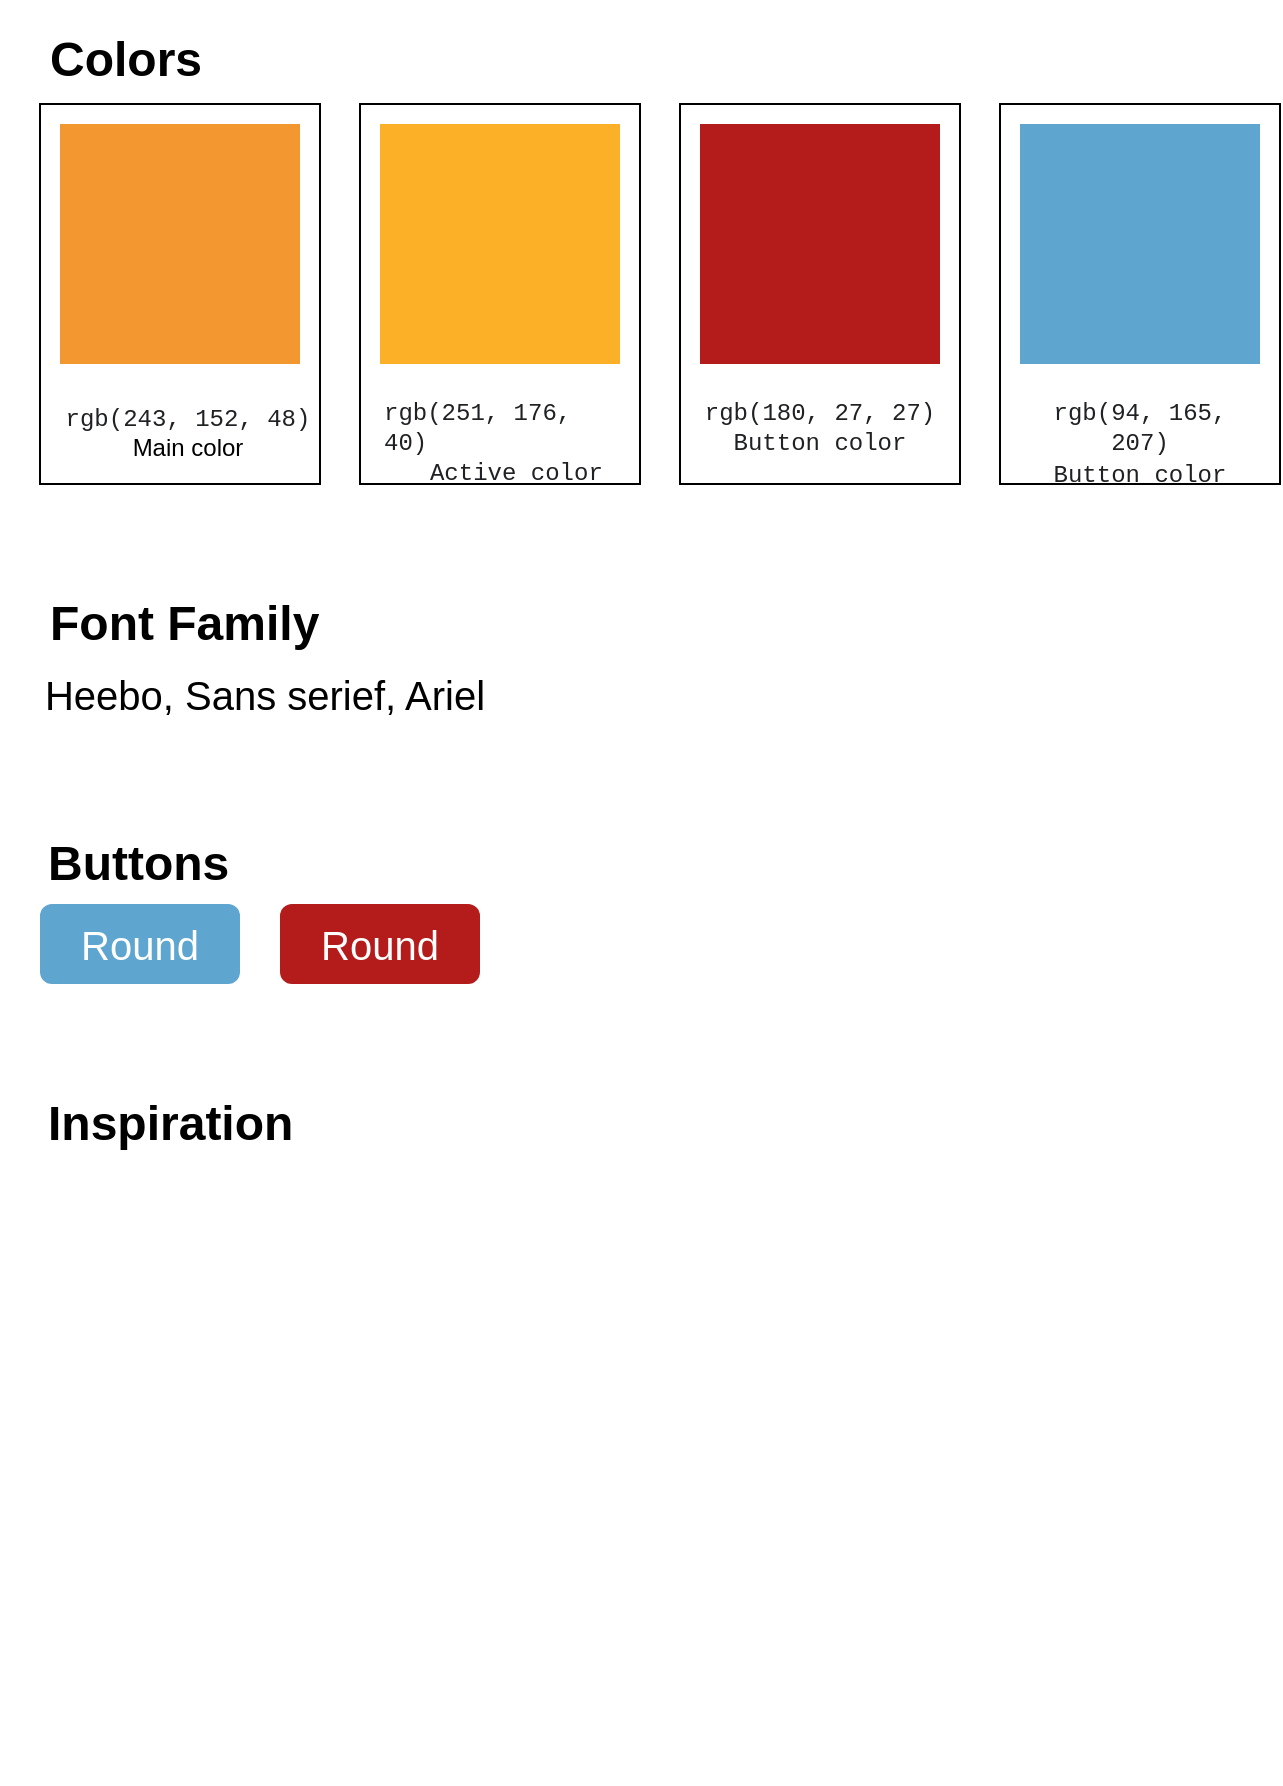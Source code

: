 <mxfile version="20.0.1" type="device"><diagram id="0eC9QzhFvx1Bh9SrIhcL" name="Page-1"><mxGraphModel dx="1422" dy="832" grid="1" gridSize="10" guides="1" tooltips="1" connect="1" arrows="1" fold="1" page="1" pageScale="1" pageWidth="827" pageHeight="1169" math="0" shadow="0"><root><mxCell id="0"/><mxCell id="1" parent="0"/><mxCell id="lpQzQ1-qh7_lUY0exLJq-20" value="" style="rounded=0;whiteSpace=wrap;html=1;labelBackgroundColor=none;" vertex="1" parent="1"><mxGeometry x="560" y="120" width="140" height="190" as="geometry"/></mxCell><mxCell id="lpQzQ1-qh7_lUY0exLJq-19" value="" style="rounded=0;whiteSpace=wrap;html=1;labelBackgroundColor=none;" vertex="1" parent="1"><mxGeometry x="400" y="120" width="140" height="190" as="geometry"/></mxCell><mxCell id="lpQzQ1-qh7_lUY0exLJq-18" value="" style="rounded=0;whiteSpace=wrap;html=1;labelBackgroundColor=none;" vertex="1" parent="1"><mxGeometry x="240" y="120" width="140" height="190" as="geometry"/></mxCell><mxCell id="lpQzQ1-qh7_lUY0exLJq-17" value="" style="rounded=0;whiteSpace=wrap;html=1;labelBackgroundColor=none;" vertex="1" parent="1"><mxGeometry x="80" y="120" width="140" height="190" as="geometry"/></mxCell><mxCell id="lpQzQ1-qh7_lUY0exLJq-4" value="&lt;h1&gt;Colors&lt;/h1&gt;&lt;div&gt;&lt;br&gt;&lt;/div&gt;" style="text;html=1;strokeColor=none;fillColor=none;spacing=5;spacingTop=-20;whiteSpace=wrap;overflow=hidden;rounded=0;" vertex="1" parent="1"><mxGeometry x="80" y="78" width="120" height="40" as="geometry"/></mxCell><mxCell id="lpQzQ1-qh7_lUY0exLJq-5" value="" style="whiteSpace=wrap;html=1;aspect=fixed;fillColor=#F39830;strokeColor=none;" vertex="1" parent="1"><mxGeometry x="90" y="130" width="120" height="120" as="geometry"/></mxCell><mxCell id="lpQzQ1-qh7_lUY0exLJq-6" value="&lt;br&gt;&lt;span style=&quot;color: rgb(32, 33, 36); font-family: consolas, &amp;quot;lucida console&amp;quot;, &amp;quot;courier new&amp;quot;, monospace; font-size: 12px; font-style: normal; font-variant-ligatures: normal; font-variant-caps: normal; font-weight: 400; letter-spacing: normal; orphans: 2; text-align: left; text-indent: 0px; text-transform: none; widows: 2; word-spacing: 0px; -webkit-text-stroke-width: 0px; text-decoration-thickness: initial; text-decoration-style: initial; text-decoration-color: initial; float: none; display: inline !important;&quot;&gt;rgb(243, 152, 48)&lt;/span&gt;&lt;br&gt;Main color" style="text;html=1;strokeColor=none;fillColor=none;align=center;verticalAlign=middle;whiteSpace=wrap;rounded=0;" vertex="1" parent="1"><mxGeometry x="89" y="267" width="130" height="20" as="geometry"/></mxCell><mxCell id="lpQzQ1-qh7_lUY0exLJq-8" value="" style="whiteSpace=wrap;html=1;aspect=fixed;fillColor=#FBB028;strokeColor=none;" vertex="1" parent="1"><mxGeometry x="250" y="130" width="120" height="120" as="geometry"/></mxCell><mxCell id="lpQzQ1-qh7_lUY0exLJq-10" value="&lt;span style=&quot;color: rgb(32, 33, 36); font-family: consolas, &amp;quot;lucida console&amp;quot;, &amp;quot;courier new&amp;quot;, monospace;&quot;&gt;rgb(251, 176, 40)&lt;br&gt;&lt;div style=&quot;text-align: center;&quot;&gt;&lt;span style=&quot;background-color: initial;&quot;&gt;&amp;nbsp; Active color&lt;/span&gt;&lt;/div&gt;&lt;/span&gt;" style="text;whiteSpace=wrap;html=1;" vertex="1" parent="1"><mxGeometry x="250" y="260" width="120" height="30" as="geometry"/></mxCell><mxCell id="lpQzQ1-qh7_lUY0exLJq-11" value="" style="whiteSpace=wrap;html=1;aspect=fixed;labelBackgroundColor=none;fillColor=#B41B1B;strokeColor=none;" vertex="1" parent="1"><mxGeometry x="410" y="130" width="120" height="120" as="geometry"/></mxCell><mxCell id="lpQzQ1-qh7_lUY0exLJq-12" value="&lt;span style=&quot;color: rgb(32, 33, 36); font-family: consolas, &amp;quot;lucida console&amp;quot;, &amp;quot;courier new&amp;quot;, monospace;&quot;&gt;rgb(180, 27, 27)&lt;br&gt;Button color&lt;br&gt;&lt;/span&gt;" style="text;whiteSpace=wrap;html=1;align=center;" vertex="1" parent="1"><mxGeometry x="410" y="260" width="120" height="30" as="geometry"/></mxCell><mxCell id="lpQzQ1-qh7_lUY0exLJq-13" value="" style="whiteSpace=wrap;html=1;aspect=fixed;labelBackgroundColor=none;fillColor=#5EA5CF;strokeColor=none;" vertex="1" parent="1"><mxGeometry x="570" y="130" width="120" height="120" as="geometry"/></mxCell><mxCell id="lpQzQ1-qh7_lUY0exLJq-14" value="&lt;span style=&quot;color: rgb(32, 33, 36); font-family: consolas, &amp;quot;lucida console&amp;quot;, &amp;quot;courier new&amp;quot;, monospace;&quot;&gt;rgb(94, 165, 207)&lt;br&gt;Button color&lt;br&gt;&lt;/span&gt;" style="text;whiteSpace=wrap;html=1;align=center;" vertex="1" parent="1"><mxGeometry x="570" y="260" width="120" height="30" as="geometry"/></mxCell><mxCell id="lpQzQ1-qh7_lUY0exLJq-21" value="&lt;h1&gt;Font Family&lt;/h1&gt;" style="text;html=1;strokeColor=none;fillColor=none;spacing=5;spacingTop=-20;whiteSpace=wrap;overflow=hidden;rounded=0;" vertex="1" parent="1"><mxGeometry x="80" y="360" width="150" height="40" as="geometry"/></mxCell><mxCell id="lpQzQ1-qh7_lUY0exLJq-23" value="&lt;font style=&quot;font-size: 20px;&quot;&gt;Heebo, Sans serief, Ariel&lt;/font&gt;" style="text;html=1;strokeColor=none;fillColor=none;align=center;verticalAlign=middle;whiteSpace=wrap;rounded=0;labelBackgroundColor=none;" vertex="1" parent="1"><mxGeometry x="80" y="400" width="225" height="30" as="geometry"/></mxCell><mxCell id="lpQzQ1-qh7_lUY0exLJq-24" value="&lt;span style=&quot;&quot;&gt;Round&lt;/span&gt;" style="rounded=1;whiteSpace=wrap;html=1;labelBackgroundColor=none;fontSize=20;fillColor=#5EA5CF;fontColor=#FFFFFF;strokeColor=none;" vertex="1" parent="1"><mxGeometry x="80" y="520" width="100" height="40" as="geometry"/></mxCell><mxCell id="lpQzQ1-qh7_lUY0exLJq-25" value="&lt;h1&gt;Buttons&lt;/h1&gt;&lt;div&gt;&lt;br&gt;&lt;/div&gt;" style="text;html=1;strokeColor=none;fillColor=none;spacing=5;spacingTop=-20;whiteSpace=wrap;overflow=hidden;rounded=0;" vertex="1" parent="1"><mxGeometry x="79" y="480" width="150" height="40" as="geometry"/></mxCell><mxCell id="lpQzQ1-qh7_lUY0exLJq-26" value="&lt;span style=&quot;&quot;&gt;Round&lt;/span&gt;" style="rounded=1;whiteSpace=wrap;html=1;labelBackgroundColor=none;fontSize=20;fillColor=#B41B1B;fontColor=#FFFFFF;strokeColor=none;" vertex="1" parent="1"><mxGeometry x="200" y="520" width="100" height="40" as="geometry"/></mxCell><mxCell id="lpQzQ1-qh7_lUY0exLJq-27" value="&lt;h1&gt;Inspiration&lt;/h1&gt;&lt;div&gt;&lt;br&gt;&lt;/div&gt;" style="text;html=1;strokeColor=none;fillColor=none;spacing=5;spacingTop=-20;whiteSpace=wrap;overflow=hidden;rounded=0;" vertex="1" parent="1"><mxGeometry x="79" y="610" width="150" height="40" as="geometry"/></mxCell><mxCell id="lpQzQ1-qh7_lUY0exLJq-29" value="" style="shape=image;verticalLabelPosition=bottom;labelBackgroundColor=default;verticalAlign=top;aspect=fixed;imageAspect=0;image=https://images.mybrandnewlogo.com/articles/colors/22222f4a69a808677c1bcb21ac6796c5c9ee26430-2048x1152.jpg;" vertex="1" parent="1"><mxGeometry x="80" y="680" width="159.73" height="90" as="geometry"/></mxCell><mxCell id="lpQzQ1-qh7_lUY0exLJq-30" value="" style="shape=image;verticalLabelPosition=bottom;labelBackgroundColor=default;verticalAlign=top;aspect=fixed;imageAspect=0;image=https://media.s-bol.com/NOqkJz6pORJm/550x550.jpg;" vertex="1" parent="1"><mxGeometry x="240" y="680" width="140" height="140" as="geometry"/></mxCell><mxCell id="lpQzQ1-qh7_lUY0exLJq-31" value="" style="shape=image;verticalLabelPosition=bottom;labelBackgroundColor=default;verticalAlign=top;aspect=fixed;imageAspect=0;image=https://i.pinimg.com/originals/38/88/25/3888256a47f51542133c2eb719d83194.jpg;" vertex="1" parent="1"><mxGeometry x="60" y="770" width="180" height="180" as="geometry"/></mxCell><mxCell id="lpQzQ1-qh7_lUY0exLJq-32" value="" style="shape=image;verticalLabelPosition=bottom;labelBackgroundColor=default;verticalAlign=top;aspect=fixed;imageAspect=0;image=https://cdn.webshopapp.com/shops/61701/files/356118585/900x900x2/grijze-kussens-by-bric-no-2.jpg;" vertex="1" parent="1"><mxGeometry x="239.73" y="820" width="140" height="140" as="geometry"/></mxCell></root></mxGraphModel></diagram></mxfile>